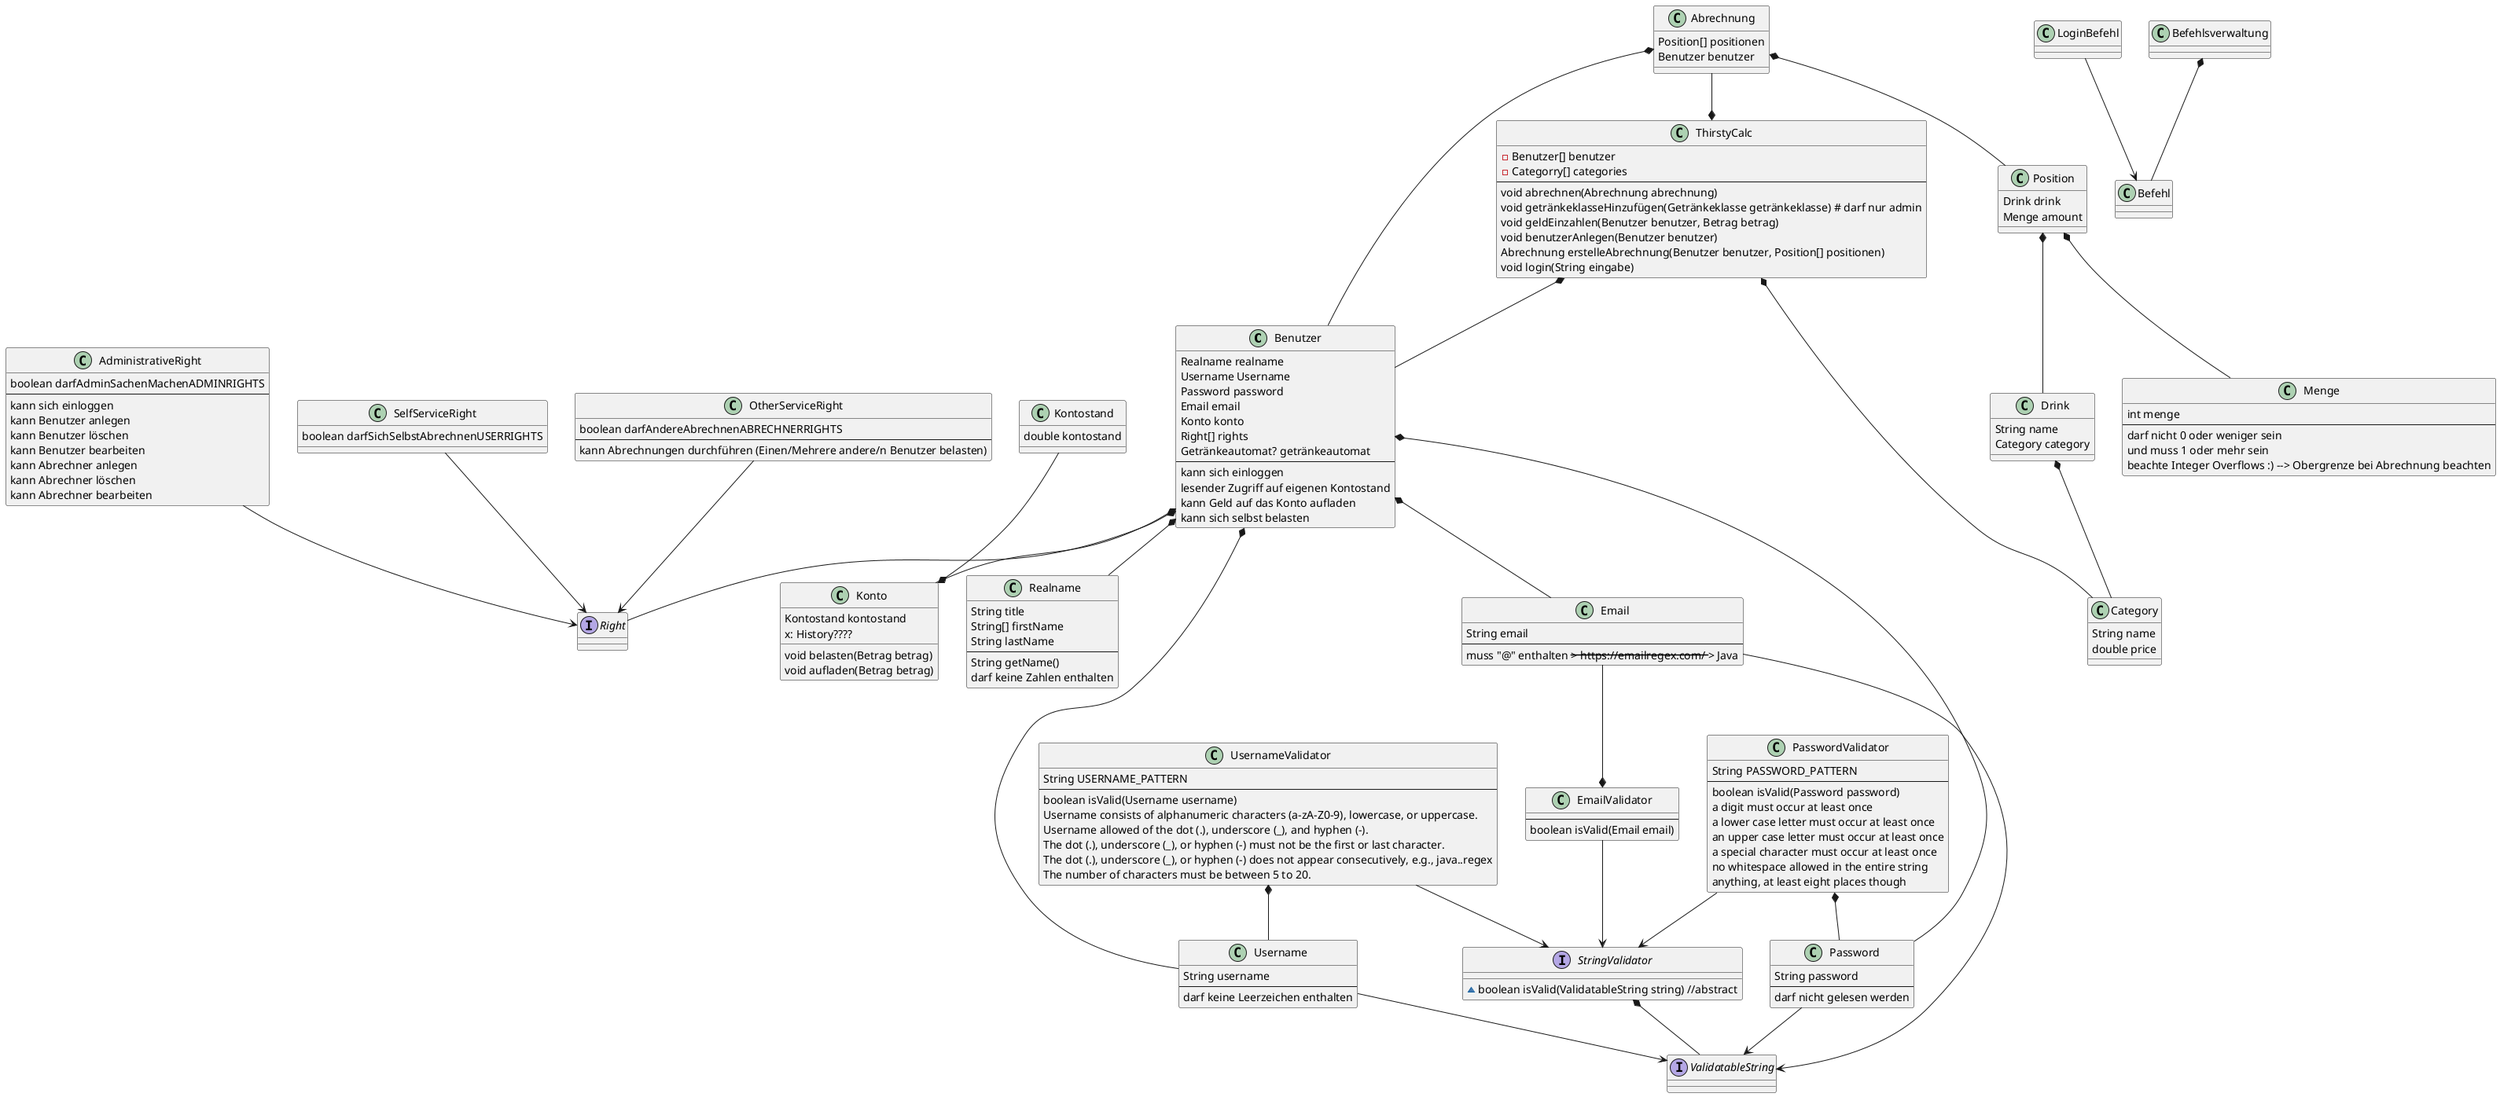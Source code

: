 @startuml
class Benutzer {
  Realname realname
  Username Username
  Password password
  Email email
  Konto konto
  Right[] rights
  Getränkeautomat? getränkeautomat
---
  kann sich einloggen
  lesender Zugriff auf eigenen Kontostand
  kann Geld auf das Konto aufladen
  kann sich selbst belasten
}

interface Right {
}

class SelfServiceRight {
  boolean darfSichSelbstAbrechnenUSERRIGHTS
}

class OtherServiceRight {
  boolean darfAndereAbrechnenABRECHNERRIGHTS
---
  kann Abrechnungen durchführen (Einen/Mehrere andere/n Benutzer belasten)
}

class AdministrativeRight {
  boolean darfAdminSachenMachenADMINRIGHTS
---
  kann sich einloggen
  kann Benutzer anlegen
  kann Benutzer löschen
  kann Benutzer bearbeiten
  kann Abrechner anlegen
  kann Abrechner löschen
  kann Abrechner bearbeiten
}

SelfServiceRight --> Right
OtherServiceRight --> Right
AdministrativeRight --> Right

Benutzer *-- Right

class Konto {
  Kontostand kontostand
  x: History????
  void belasten(Betrag betrag)
  void aufladen(Betrag betrag)
}

UsernameValidator *-- Username
PasswordValidator *-- Password

class Drink {
  String name
  Category category
}

class Category {
   String name
   double price 
}

class Position {
  Drink drink
  Menge amount
}

Drink *-- Category
Position *-- Drink
Position *-- Menge

class Abrechnung {
  Position[] positionen
  Benutzer benutzer
}

Abrechnung *-- Position
Abrechnung *-- Benutzer
Abrechnung --* ThirstyCalc

class ThirstyCalc {
  -Benutzer[] benutzer
  -Categorry[] categories
---
  void abrechnen(Abrechnung abrechnung)
  void getränkeklasseHinzufügen(Getränkeklasse getränkeklasse) # darf nur admin
  void geldEinzahlen(Benutzer benutzer, Betrag betrag)
  void benutzerAnlegen(Benutzer benutzer)
  Abrechnung erstelleAbrechnung(Benutzer benutzer, Position[] positionen)
  void login(String eingabe)
}

class Befehl
class LoginBefehl
LoginBefehl --> Befehl

class Befehlsverwaltung
Befehlsverwaltung *-- Befehl

class Realname {
  String title
  String[] firstName
  String lastName
---
  String getName()
darf keine Zahlen enthalten
}

interface ValidatableString {
}

class Username {
  String username
---
  darf keine Leerzeichen enthalten
}

class Password {
  String password
---
darf nicht gelesen werden
}

class Email {
  String email
---
muss "@" enthalten --> https://emailregex.com/ --> Java
}

Username --> ValidatableString
Password --> ValidatableString
Email --> ValidatableString

Benutzer *-- Username
Benutzer *-- Password
Benutzer *-- Email
Benutzer *-- Konto
Benutzer *-- Realname

class Kontostand {
  double kontostand
}

Kontostand --* Konto

class Menge {
  int menge
---
darf nicht 0 oder weniger sein
und muss 1 oder mehr sein
beachte Integer Overflows :) --> Obergrenze bei Abrechnung beachten
}

interface StringValidator {
  ~boolean isValid(ValidatableString string) //abstract
}

class PasswordValidator{
  String PASSWORD_PATTERN
---
  boolean isValid(Password password)
a digit must occur at least once
a lower case letter must occur at least once
an upper case letter must occur at least once
a special character must occur at least once
no whitespace allowed in the entire string
anything, at least eight places though
}


class UsernameValidator{
    String USERNAME_PATTERN
---
    boolean isValid(Username username)
Username consists of alphanumeric characters (a-zA-Z0-9), lowercase, or uppercase.
Username allowed of the dot (.), underscore (_), and hyphen (-).
The dot (.), underscore (_), or hyphen (-) must not be the first or last character.
The dot (.), underscore (_), or hyphen (-) does not appear consecutively, e.g., java..regex
The number of characters must be between 5 to 20.
}

class EmailValidator {
  ---
  boolean isValid(Email email)
}

Email --* EmailValidator

PasswordValidator --> StringValidator
UsernameValidator --> StringValidator
EmailValidator --> StringValidator
StringValidator *-- ValidatableString

ThirstyCalc *-- Benutzer
ThirstyCalc *-- Category

@enduml
